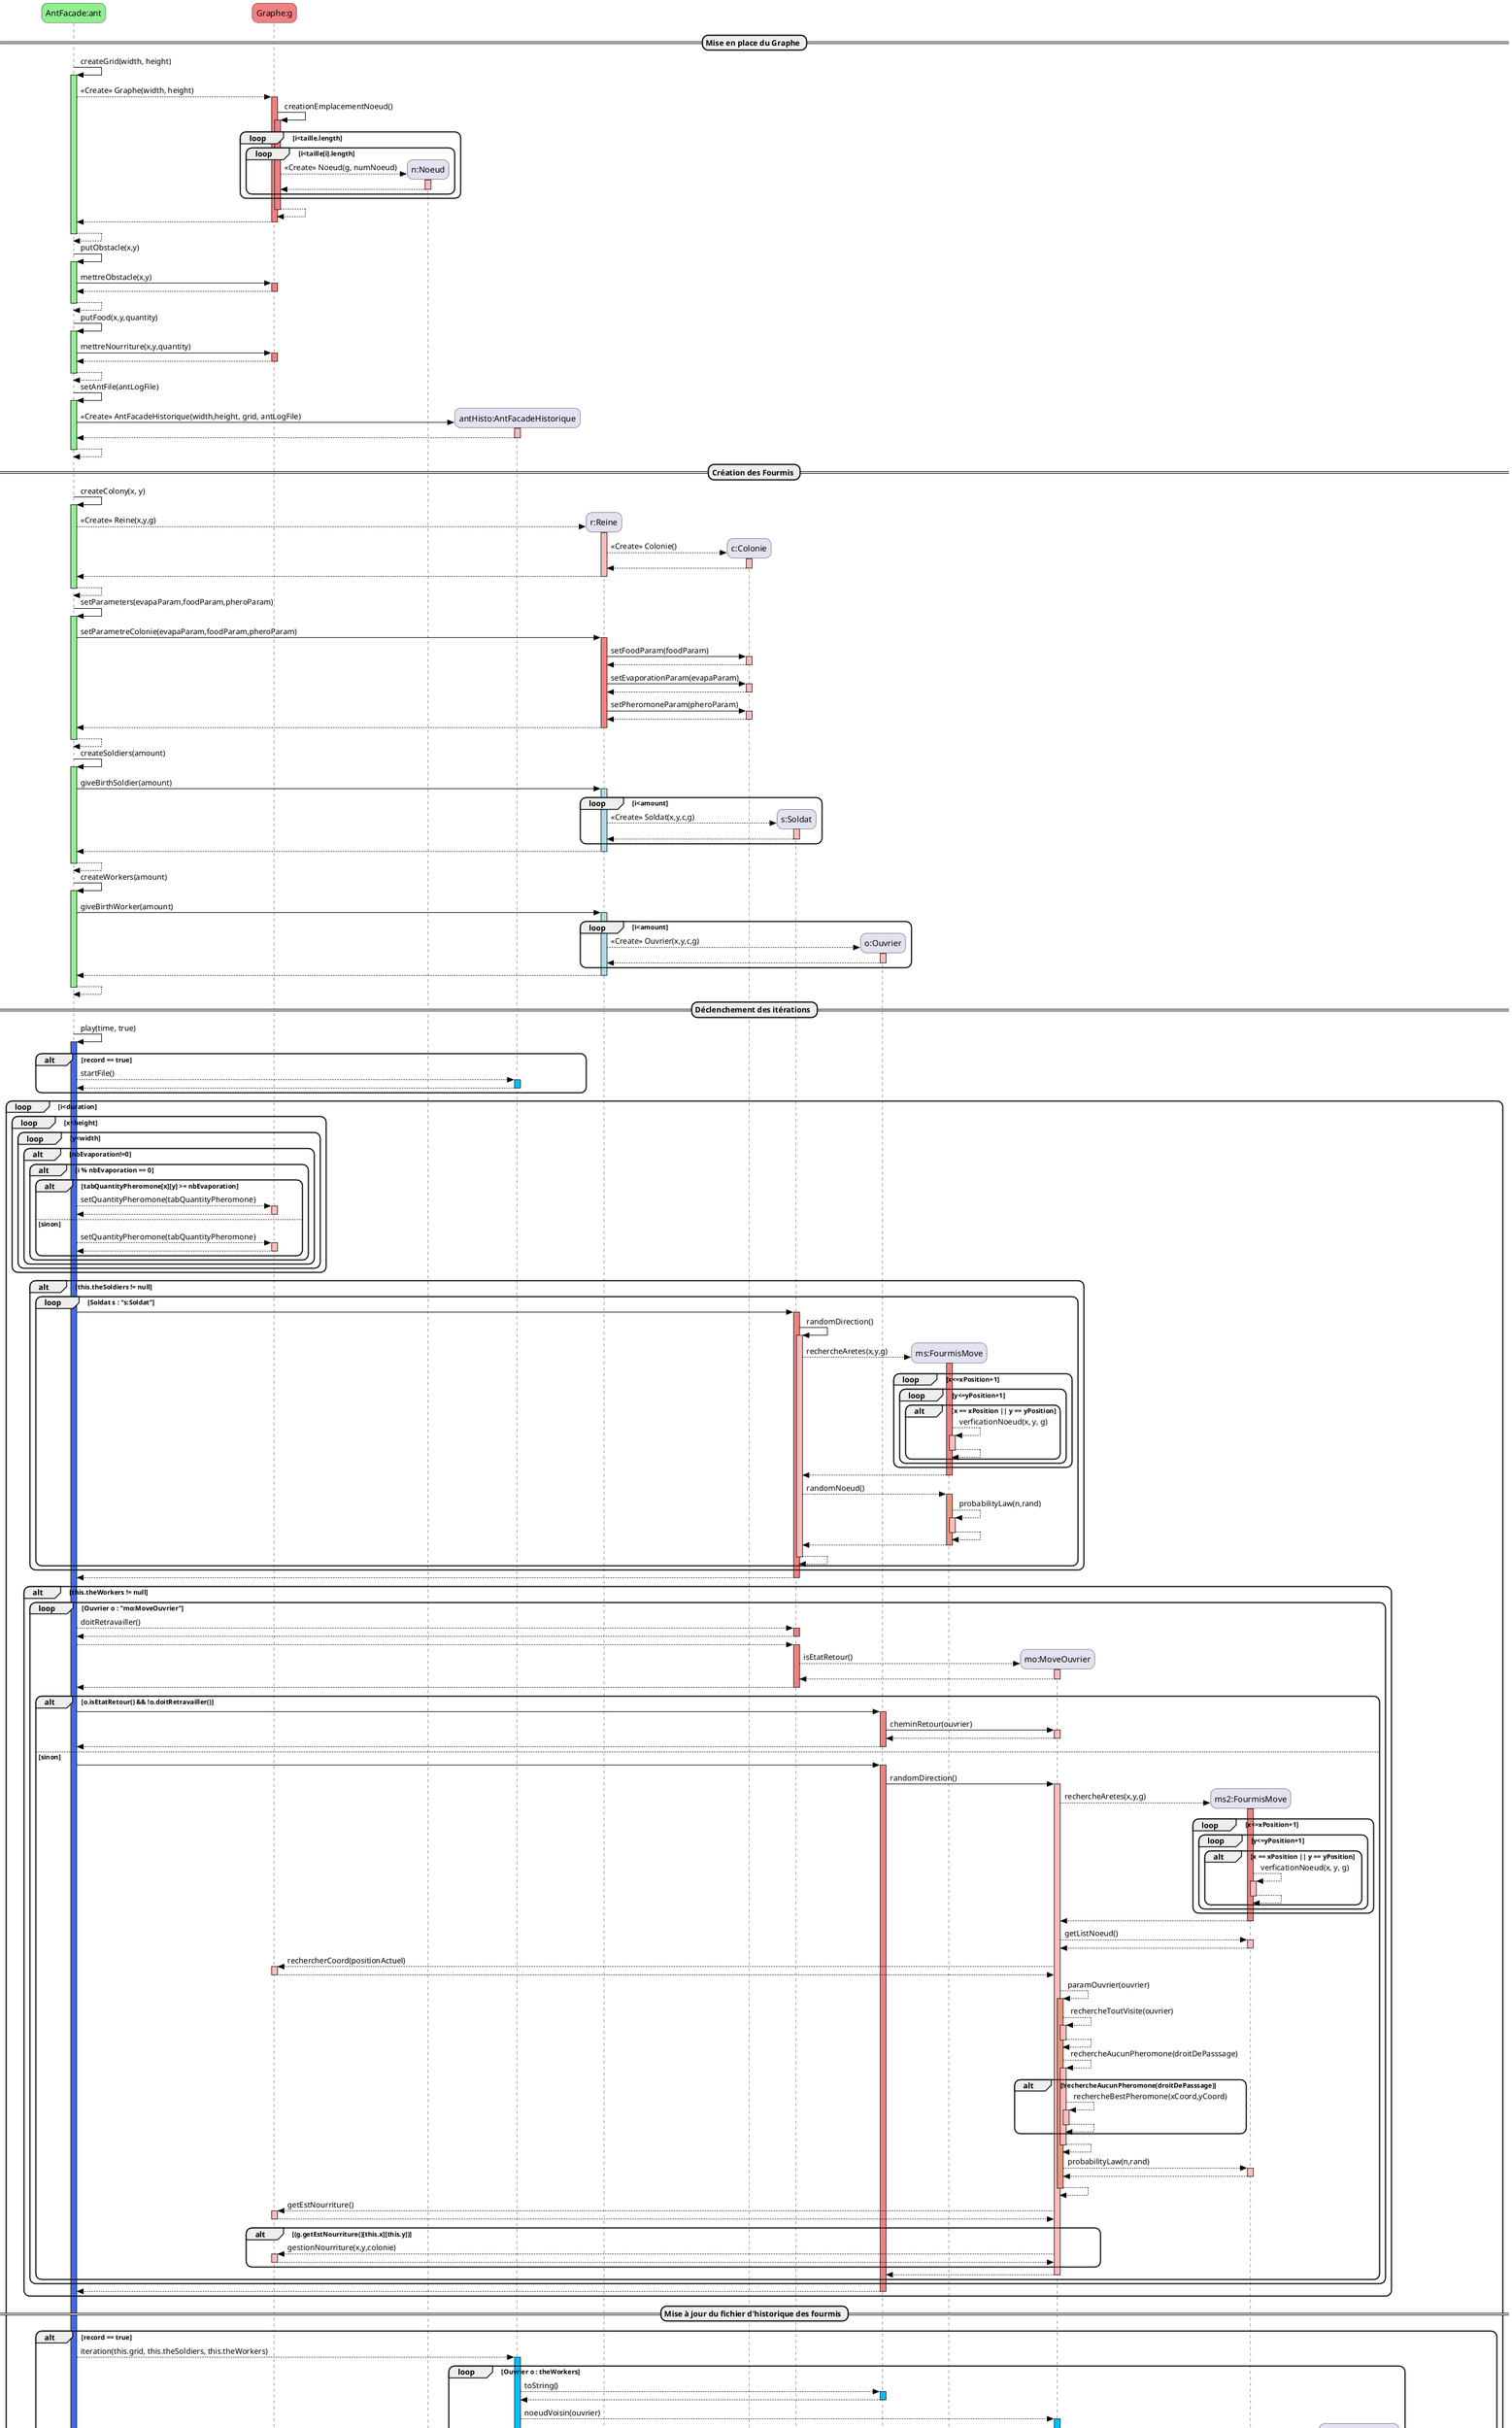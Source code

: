 @startuml
'https://plantuml.com/sequence-diagram

skinparam style strictuml
skinparam responseMessageBelowArrow true
skinparam roundcorner 20
skinparam ArrowColor #black
hide footbox

participant "AntFacade:ant" as ant #lightgreen
participant "Graphe:g" as graphe #lightcoral

== Mise en place du Graphe ==
' ---------GRAPHE--------------
ant -> ant++ #lightgreen : createGrid(width, height)
    ant --> graphe++ #lightcoral : <<Create>> Graphe(width, height)
        graphe -> graphe++ #lightcoral : creationEmplacementNoeud()
        loop i<taille.length
            loop i<taille[i].length
                ' ---------NOEUD--------------
                    create "n:Noeud"
                    graphe --> "n:Noeud"++ #FFBBBB: <<Create>> Noeud(g, numNoeud)
                        return
            end
        end
        return
    return
return

ant -> ant++ #lightgreen : putObstacle(x,y)
    ant -> graphe++ #lightcoral : mettreObstacle(x,y)
return
return

ant -> ant++ #lightgreen : putFood(x,y,quantity)
    ant -> graphe++ #lightcoral : mettreNourriture(x,y,quantity)
return
return

' ---------AntFacade Historique--------------
ant -> ant++ #lightgreen : setAntFile(antLogFile)
    create "antHisto:AntFacadeHistorique"
    ant -> "antHisto:AntFacadeHistorique" ++ #FFBBBB: <<Create>> AntFacadeHistorique(width,height, grid, antLogFile)
        return
return


== Création des Fourmis ==
' ---------REINE--------------
ant -> ant++ #lightgreen : createColony(x, y)
create "r:Reine"
    ant --> "r:Reine"++ #FFBBBB : <<Create>> Reine(x,y,g)

        ' ---------COLONIE--------------
        create "c:Colonie"
        "r:Reine" --> "c:Colonie"++ #FFBBBB: <<Create>> Colonie()
            return
return
return

ant -> ant++ #lightgreen : setParameters(evapaParam,foodParam,pheroParam)
    ant -> "r:Reine"++ #lightcoral : setParametreColonie(evapaParam,foodParam,pheroParam)
    "r:Reine" -> "c:Colonie"++ #FFBBBB: setFoodParam(foodParam)
    return
    "r:Reine" -> "c:Colonie"++ #FFBBBB: setEvaporationParam(evapaParam)
    return
    "r:Reine" -> "c:Colonie"++ #FFBBBB: setPheromoneParam(pheroParam)
    return
return
return

ant -> ant++ #lightgreen : createSoldiers(amount)
    ant -> "r:Reine"++ #lightblue : giveBirthSoldier(amount)
    loop i<amount
        ' ---------SOLDAT--------------
        create "s:Soldat"
        "r:Reine" --> "s:Soldat"++ #FFBBBB: <<Create>> Soldat(x,y,c,g)
            return
    end
return
return

ant -> ant++ #lightgreen : createWorkers(amount)
    ant -> "r:Reine"++ #lightblue : giveBirthWorker(amount)
    loop i<amount
        ' ---------OUVRIER--------------
        create "o:Ouvrier"
        "r:Reine" --> "o:Ouvrier"++ #FFBBBB : <<Create>> Ouvrier(x,y,c,g)
            return
    end
return
return

== Déclenchement des itérations ==
ant -> ant++ #RoyalBlue : play(time, true)
alt record == true
    ant --> "antHisto:AntFacadeHistorique"++ #DeepSkyBlue : startFile()
    return
end
loop i<duration

    '----------Mettre phéromne -------------
    loop x<height
        loop y<width
            alt nbEvaporation!=0
                alt i % nbEvaporation == 0
                    alt tabQuantityPheromone[x][y] >= nbEvaporation
                        ant --> graphe++ #FFBBBB : setQuantityPheromone(tabQuantityPheromone)
                        return
                    else sinon
                        ant --> graphe++ #FFBBBB : setQuantityPheromone(tabQuantityPheromone)
                        return
                    end
                end
            end
        end
    end

    '----------Mettre phéromne -------------

    ' ---------Déplacer Soldat--------------
    alt this.theSoldiers != null
        loop Soldat s : "s:Soldat"
            ant -> "s:Soldat"++ #lightcoral
                "s:Soldat" -> "s:Soldat"++ #FFBBBB: randomDirection()
                    ' ---------ARETES--------------
                    create "ms:FourmisMove"
                    "s:Soldat" --> "ms:FourmisMove"++ #lightcoral : rechercheAretes(x,y,g)
                        loop x<=xPosition+1
                            loop y<=yPosition+1
                                alt x == xPosition || y == yPosition
                                     "ms:FourmisMove" --> "ms:FourmisMove"++ #FFBBBB : verficationNoeud(x, y, g)
                                    return
                                end
                            end
                        end
                    return
                "s:Soldat" --> "ms:FourmisMove"++ #DarkSalmon : randomNoeud()
                 "ms:FourmisMove" --> "ms:FourmisMove"++ #FFBBBB: probabilityLaw(n,rand)
                 return
                return
            return
        end
    end
    return
    ' ---------Déplacer Soldat--------------

    ' ---------Déplacer Ouvrier--------------
    alt this.theWorkers != null
        loop Ouvrier o : "mo:MoveOuvrier"
        ant --> "s:Soldat"++ #lightcoral: doitRetravailler()
            return
        ant --> "s:Soldat"++ #lightcoral
            create "mo:MoveOuvrier"
            "s:Soldat" --> "mo:MoveOuvrier"++ #FFBBBB: isEtatRetour()
            return
        return
        alt o.isEtatRetour() && !o.doitRetravailler()
            ant -> "o:Ouvrier"++ #lightcoral

            "o:Ouvrier"  -> "mo:MoveOuvrier"++ #FFBBBB : cheminRetour(ouvrier)
            return
            return

        else sinon
             ant -> "o:Ouvrier"++ #lightcoral
            "o:Ouvrier" -> "mo:MoveOuvrier"++ #FFBBBB : randomDirection()
             ' ---------ARETES OUVRIER--------------
                 create "ms2:FourmisMove"
                 "mo:MoveOuvrier" --> "ms2:FourmisMove"++ #lightcoral : rechercheAretes(x,y,g)
                    loop x<=xPosition+1
                        loop y<=yPosition+1
                            alt x == xPosition || y == yPosition
                                 "ms2:FourmisMove" --> "ms2:FourmisMove"++ #FFBBBB : verficationNoeud(x, y, g)
                                return
                            end
                        end
                    end
                 return
                 "mo:MoveOuvrier" --> "ms2:FourmisMove"++ #FFBBBB: getListNoeud()
                    return
                 "mo:MoveOuvrier" --> graphe++ #FFBBBB: rechercherCoord(positionActuel)
                    return
                 "mo:MoveOuvrier" --> "mo:MoveOuvrier"++ #DarkSalmon: paramOuvrier(ouvrier)
                     "mo:MoveOuvrier" --> "mo:MoveOuvrier"++ #FFBBBB : rechercheToutVisite(ouvrier)
                         return
                     "mo:MoveOuvrier" --> "mo:MoveOuvrier"++ #FFBBBB : rechercheAucunPheromone(droitDePasssage)
                         alt !rechercheAucunPheromone(droitDePasssage)
                                "mo:MoveOuvrier" --> "mo:MoveOuvrier"++ #FFBBBB: rechercheBestPheromone(xCoord,yCoord)
                                return
                         end
                    return
                    "mo:MoveOuvrier" --> "ms2:FourmisMove"++ #FFBBBB: probabilityLaw(n,rand)
                    return
                return
                    "mo:MoveOuvrier" --> graphe++ #FFBBBB: getEstNourriture()
                        return
                    alt (g.getEstNourriture()[this.x][this.y])
                        "mo:MoveOuvrier" --> graphe++ #FFBBBB: gestionNourriture(x,y,colonie)
                        return
                    end
            return

        end
    end
    return
    ' ---------Déplacer Ouvrier--------------
    end
' ---------Fichier historique des fourmis--------------
== Mise à jour du fichier d'historique des fourmis ==
    alt record == true
        ant --> "antHisto:AntFacadeHistorique"++ #DeepSkyBlue : iteration(this.grid, this.theSoldiers, this.theWorkers)
            loop Ouvrier o : theWorkers
                "antHisto:AntFacadeHistorique" --> "o:Ouvrier"++ #DeepSkyBlue: toString()
                return
                "antHisto:AntFacadeHistorique" --> "mo:MoveOuvrier"++ #DeepSkyBlue: noeudVoisin(ouvrier)
                create "ms3:FourmisMove"
                "mo:MoveOuvrier" --> "ms3:FourmisMove"++ #DeepSkyBlue : rechercheAretes(x,y,graphe)
                return
                "mo:MoveOuvrier" --> "ms3:FourmisMove"++ #DeepSkyBlue: noeudVoisin(ouvrier)
                return
                return
            end
            loop Soldat s : theSoldiers
                "antHisto:AntFacadeHistorique" --> "s:Soldat"++ #DeepSkyBlue : toString()
                return
                "antHisto:AntFacadeHistorique" --> "mo:MoveOuvrier"++ #DeepSkyBlue: noeudVoisin(soldat, graphe)
                create "ms4:FourmisMove"
                "mo:MoveOuvrier" --> "ms4:FourmisMove"++ #DeepSkyBlue : rechercheAretes(x,y,graphe)
                return
                "mo:MoveOuvrier" --> "ms4:FourmisMove"++ #DeepSkyBlue: noeudVoisin(soldat, graphe)
                return
                return
            end
        return
    end
end

alt record == true
    ant --> "antHisto:AntFacadeHistorique"++ #DeepSkyBlue : closeFile()
    return
end
return

@enduml